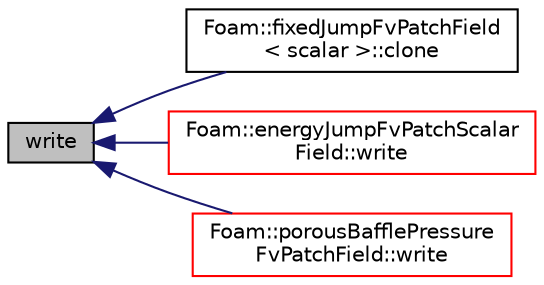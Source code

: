 digraph "write"
{
  bgcolor="transparent";
  edge [fontname="Helvetica",fontsize="10",labelfontname="Helvetica",labelfontsize="10"];
  node [fontname="Helvetica",fontsize="10",shape=record];
  rankdir="LR";
  Node29 [label="write",height=0.2,width=0.4,color="black", fillcolor="grey75", style="filled", fontcolor="black"];
  Node29 -> Node30 [dir="back",color="midnightblue",fontsize="10",style="solid",fontname="Helvetica"];
  Node30 [label="Foam::fixedJumpFvPatchField\l\< scalar \>::clone",height=0.2,width=0.4,color="black",URL="$a22901.html#a6dfbb046cc414bcb0ee27a1646815537",tooltip="Construct and return a clone setting internal field reference. "];
  Node29 -> Node31 [dir="back",color="midnightblue",fontsize="10",style="solid",fontname="Helvetica"];
  Node31 [label="Foam::energyJumpFvPatchScalar\lField::write",height=0.2,width=0.4,color="red",URL="$a30997.html#a293fdfec8bdfbd5c3913ab4c9f3454ff",tooltip="Write. "];
  Node29 -> Node33 [dir="back",color="midnightblue",fontsize="10",style="solid",fontname="Helvetica"];
  Node33 [label="Foam::porousBafflePressure\lFvPatchField::write",height=0.2,width=0.4,color="red",URL="$a32125.html#a293fdfec8bdfbd5c3913ab4c9f3454ff",tooltip="Write. "];
}
